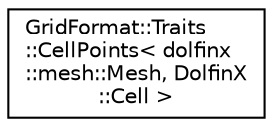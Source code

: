digraph "Graphical Class Hierarchy"
{
 // LATEX_PDF_SIZE
  edge [fontname="Helvetica",fontsize="10",labelfontname="Helvetica",labelfontsize="10"];
  node [fontname="Helvetica",fontsize="10",shape=record];
  rankdir="LR";
  Node0 [label="GridFormat::Traits\l::CellPoints\< dolfinx\l::mesh::Mesh, DolfinX\l::Cell \>",height=0.2,width=0.4,color="black", fillcolor="white", style="filled",URL="$structGridFormat_1_1Traits_1_1CellPoints_3_01dolfinx_1_1mesh_1_1Mesh_00_01DolfinX_1_1Cell_01_4.html",tooltip=" "];
}
